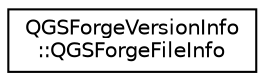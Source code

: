 digraph "类继承关系图"
{
  edge [fontname="Helvetica",fontsize="10",labelfontname="Helvetica",labelfontsize="10"];
  node [fontname="Helvetica",fontsize="10",shape=record];
  rankdir="LR";
  Node0 [label="QGSForgeVersionInfo\l::QGSForgeFileInfo",height=0.2,width=0.4,color="black", fillcolor="white", style="filled",URL="$class_q_g_s_forge_version_info_1_1_q_g_s_forge_file_info.html"];
}
